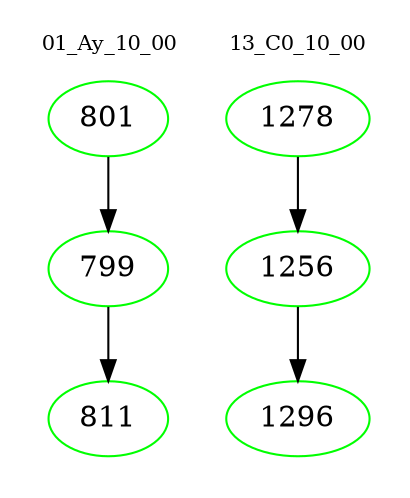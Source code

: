 digraph{
subgraph cluster_0 {
color = white
label = "01_Ay_10_00";
fontsize=10;
T0_801 [label="801", color="green"]
T0_801 -> T0_799 [color="black"]
T0_799 [label="799", color="green"]
T0_799 -> T0_811 [color="black"]
T0_811 [label="811", color="green"]
}
subgraph cluster_1 {
color = white
label = "13_C0_10_00";
fontsize=10;
T1_1278 [label="1278", color="green"]
T1_1278 -> T1_1256 [color="black"]
T1_1256 [label="1256", color="green"]
T1_1256 -> T1_1296 [color="black"]
T1_1296 [label="1296", color="green"]
}
}
